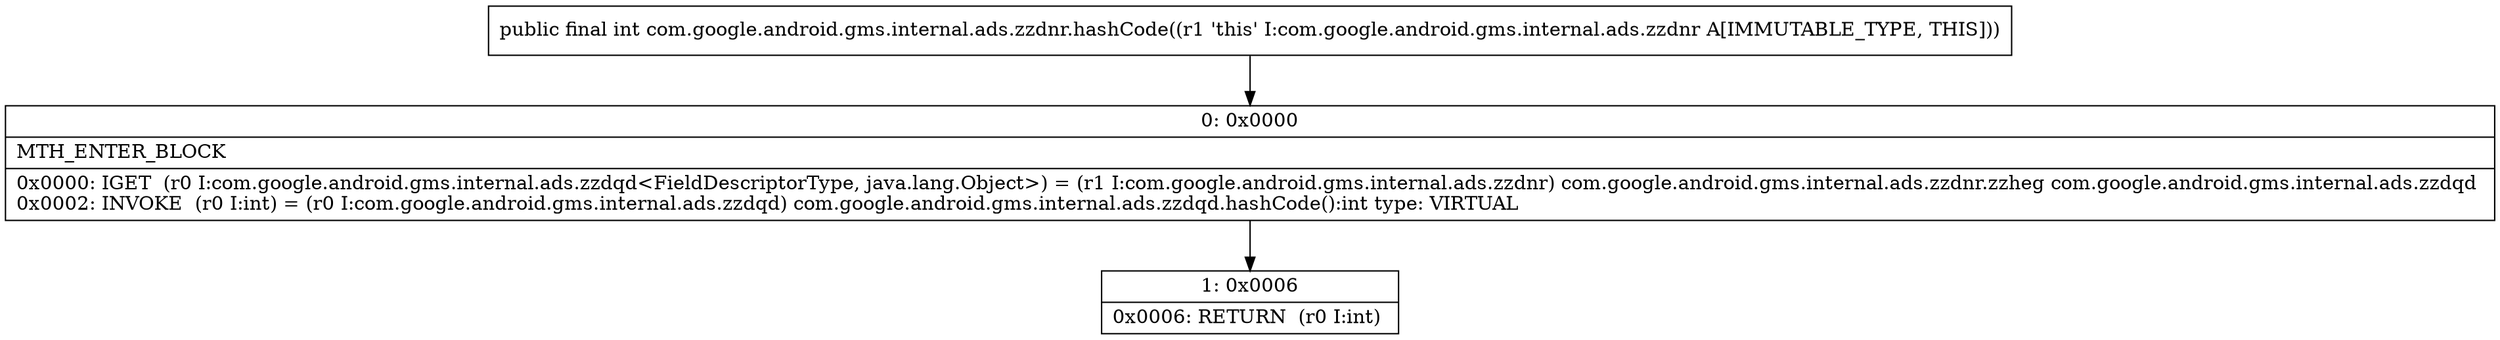 digraph "CFG forcom.google.android.gms.internal.ads.zzdnr.hashCode()I" {
Node_0 [shape=record,label="{0\:\ 0x0000|MTH_ENTER_BLOCK\l|0x0000: IGET  (r0 I:com.google.android.gms.internal.ads.zzdqd\<FieldDescriptorType, java.lang.Object\>) = (r1 I:com.google.android.gms.internal.ads.zzdnr) com.google.android.gms.internal.ads.zzdnr.zzheg com.google.android.gms.internal.ads.zzdqd \l0x0002: INVOKE  (r0 I:int) = (r0 I:com.google.android.gms.internal.ads.zzdqd) com.google.android.gms.internal.ads.zzdqd.hashCode():int type: VIRTUAL \l}"];
Node_1 [shape=record,label="{1\:\ 0x0006|0x0006: RETURN  (r0 I:int) \l}"];
MethodNode[shape=record,label="{public final int com.google.android.gms.internal.ads.zzdnr.hashCode((r1 'this' I:com.google.android.gms.internal.ads.zzdnr A[IMMUTABLE_TYPE, THIS])) }"];
MethodNode -> Node_0;
Node_0 -> Node_1;
}

